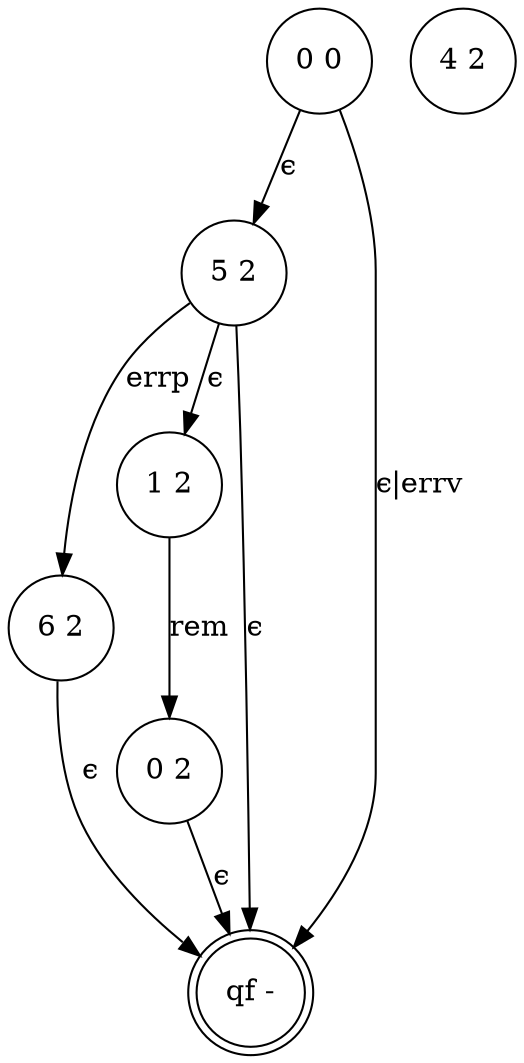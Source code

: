 digraph 5 {
	"5 2" [shape=circle]
	"6 2" [shape=circle]
	"1 2" [shape=circle]
	"0 2" [shape=circle]
	"qf -" [shape=doublecircle]
	"0 0" [shape=circle]
	"4 2" [shape=circle]
	"5 2" -> "6 2" [label=errp]
	"5 2" -> "1 2" [label="ϵ"]
	"1 2" -> "0 2" [label=rem]
	"5 2" -> "qf -" [label="ϵ"]
	"6 2" -> "qf -" [label="ϵ"]
	"0 2" -> "qf -" [label="ϵ"]
	"0 0" -> "qf -" [label="ϵ|errv"]
	"0 0" -> "5 2" [label="ϵ"]
}
